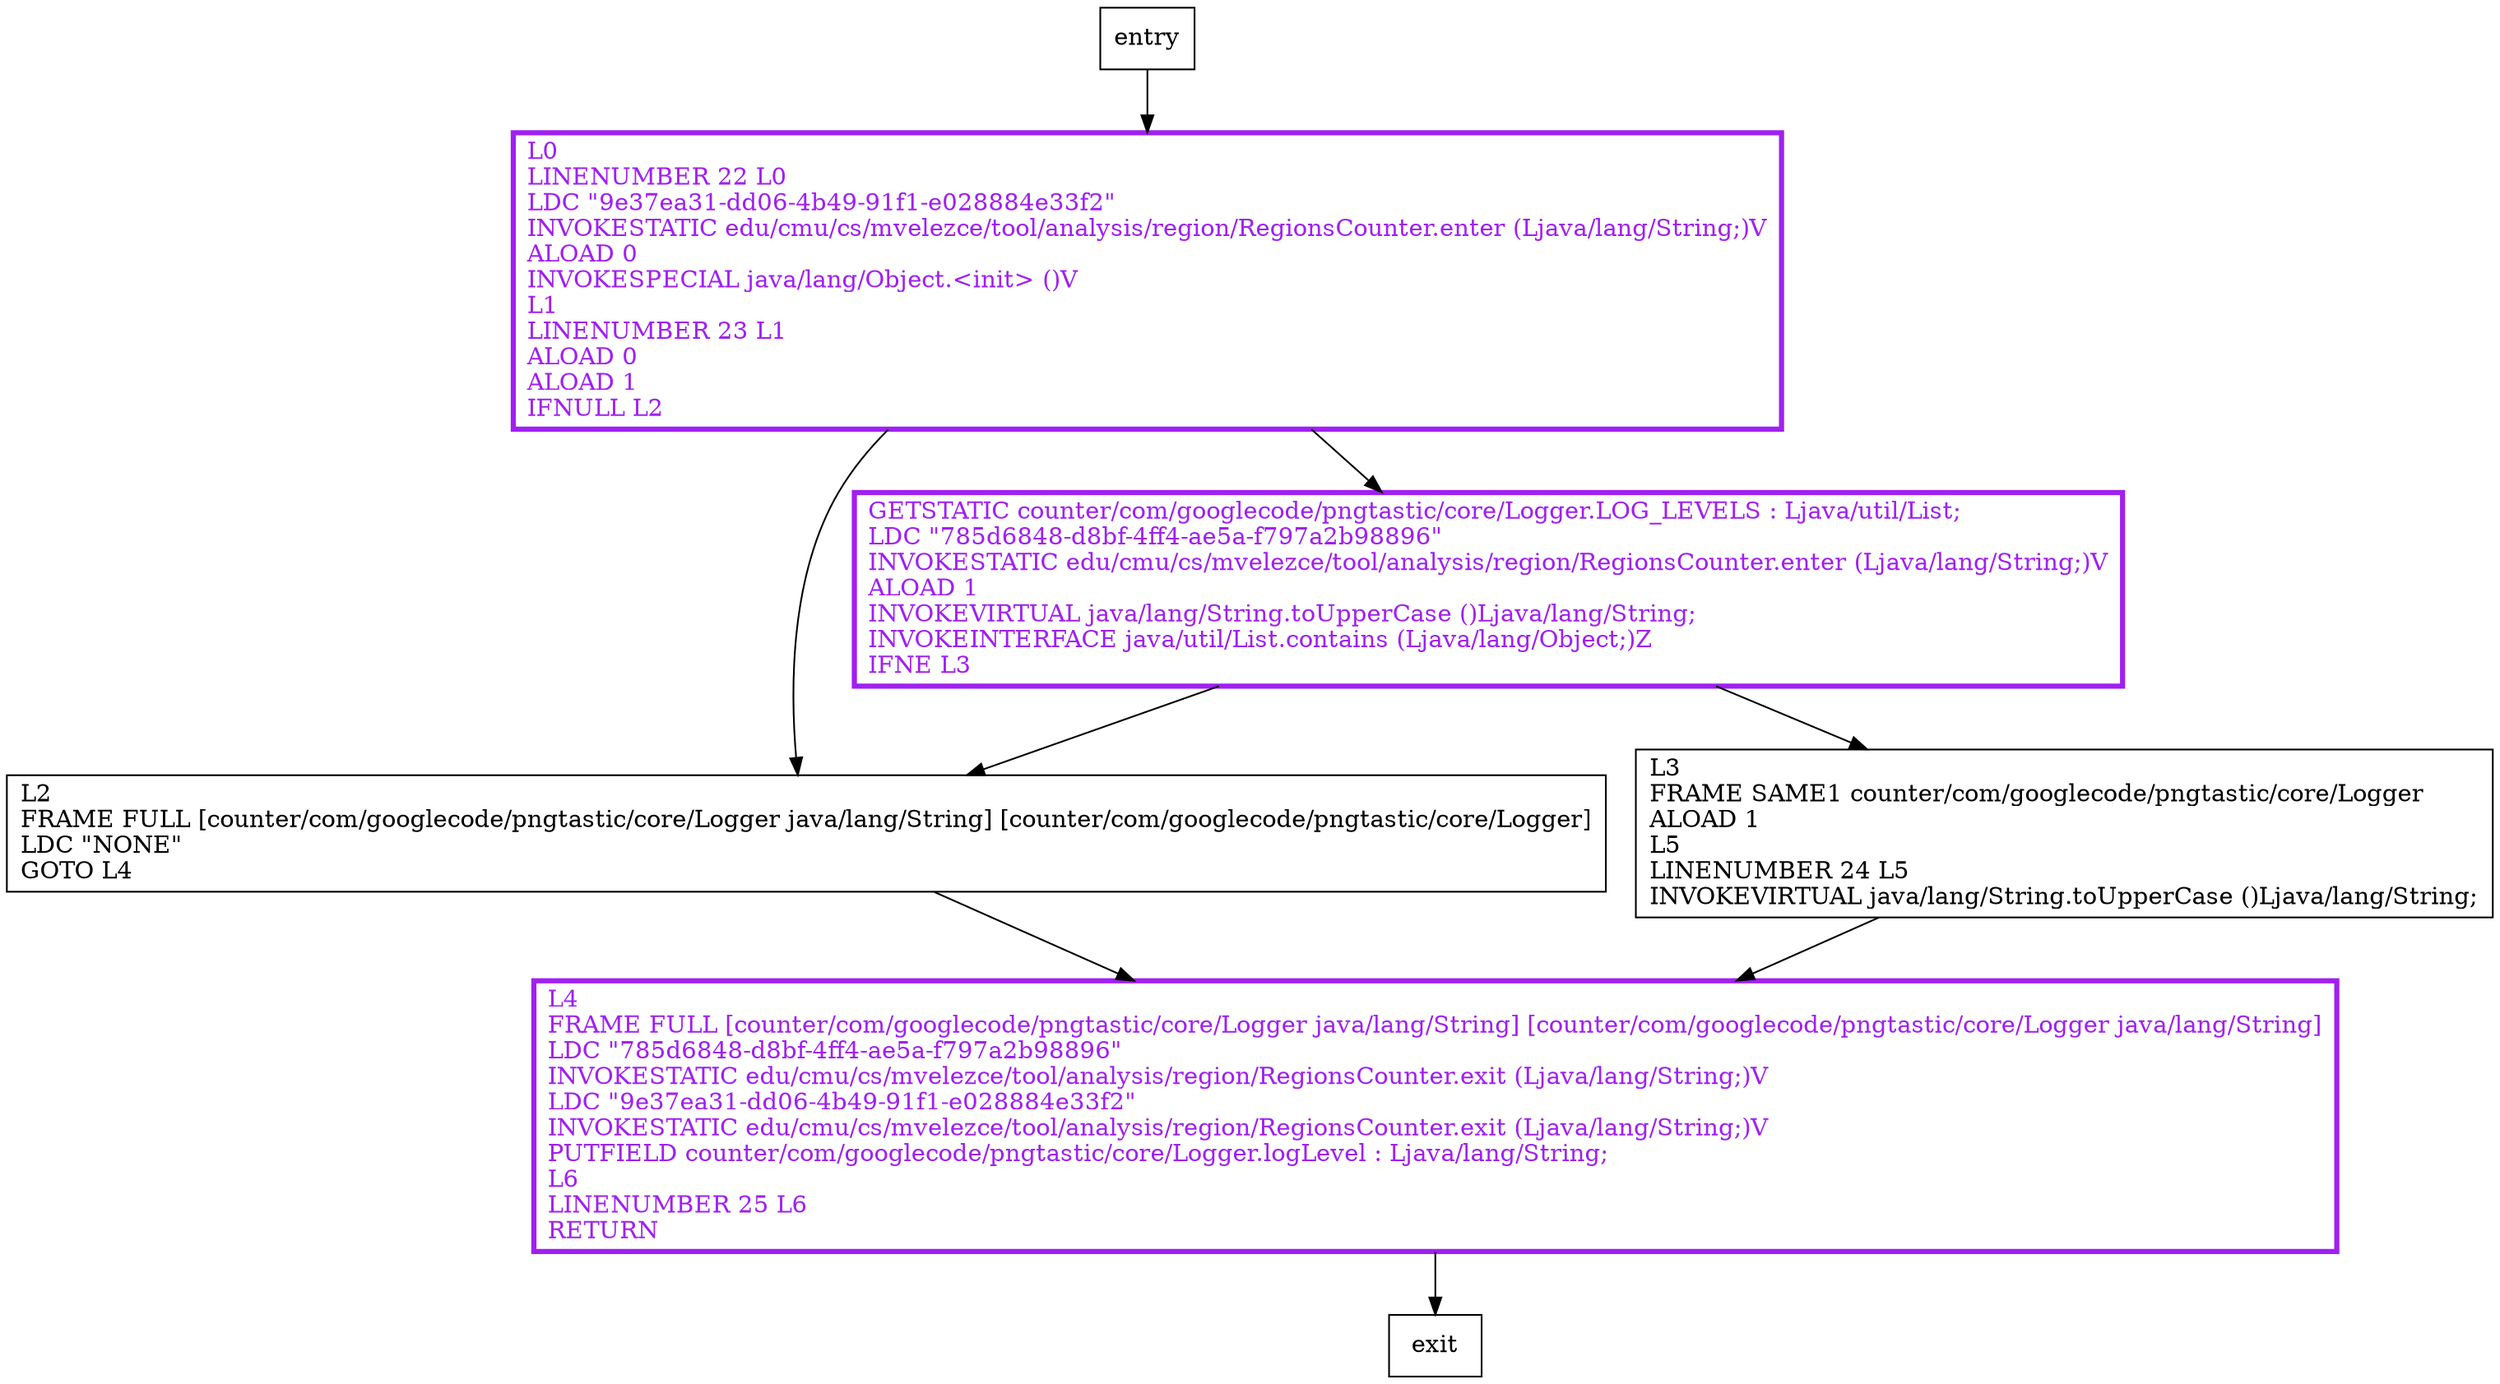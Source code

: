 digraph <init> {
node [shape=record];
200278621 [label="L0\lLINENUMBER 22 L0\lLDC \"9e37ea31-dd06-4b49-91f1-e028884e33f2\"\lINVOKESTATIC edu/cmu/cs/mvelezce/tool/analysis/region/RegionsCounter.enter (Ljava/lang/String;)V\lALOAD 0\lINVOKESPECIAL java/lang/Object.\<init\> ()V\lL1\lLINENUMBER 23 L1\lALOAD 0\lALOAD 1\lIFNULL L2\l"];
2013091073 [label="L3\lFRAME SAME1 counter/com/googlecode/pngtastic/core/Logger\lALOAD 1\lL5\lLINENUMBER 24 L5\lINVOKEVIRTUAL java/lang/String.toUpperCase ()Ljava/lang/String;\l"];
578479332 [label="L2\lFRAME FULL [counter/com/googlecode/pngtastic/core/Logger java/lang/String] [counter/com/googlecode/pngtastic/core/Logger]\lLDC \"NONE\"\lGOTO L4\l"];
2081702729 [label="L4\lFRAME FULL [counter/com/googlecode/pngtastic/core/Logger java/lang/String] [counter/com/googlecode/pngtastic/core/Logger java/lang/String]\lLDC \"785d6848-d8bf-4ff4-ae5a-f797a2b98896\"\lINVOKESTATIC edu/cmu/cs/mvelezce/tool/analysis/region/RegionsCounter.exit (Ljava/lang/String;)V\lLDC \"9e37ea31-dd06-4b49-91f1-e028884e33f2\"\lINVOKESTATIC edu/cmu/cs/mvelezce/tool/analysis/region/RegionsCounter.exit (Ljava/lang/String;)V\lPUTFIELD counter/com/googlecode/pngtastic/core/Logger.logLevel : Ljava/lang/String;\lL6\lLINENUMBER 25 L6\lRETURN\l"];
2093573801 [label="GETSTATIC counter/com/googlecode/pngtastic/core/Logger.LOG_LEVELS : Ljava/util/List;\lLDC \"785d6848-d8bf-4ff4-ae5a-f797a2b98896\"\lINVOKESTATIC edu/cmu/cs/mvelezce/tool/analysis/region/RegionsCounter.enter (Ljava/lang/String;)V\lALOAD 1\lINVOKEVIRTUAL java/lang/String.toUpperCase ()Ljava/lang/String;\lINVOKEINTERFACE java/util/List.contains (Ljava/lang/Object;)Z\lIFNE L3\l"];
entry;
exit;
200278621 -> 578479332;
200278621 -> 2093573801;
entry -> 200278621;
2013091073 -> 2081702729;
578479332 -> 2081702729;
2081702729 -> exit;
2093573801 -> 2013091073;
2093573801 -> 578479332;
200278621[fontcolor="purple", penwidth=3, color="purple"];
2081702729[fontcolor="purple", penwidth=3, color="purple"];
2093573801[fontcolor="purple", penwidth=3, color="purple"];
}
